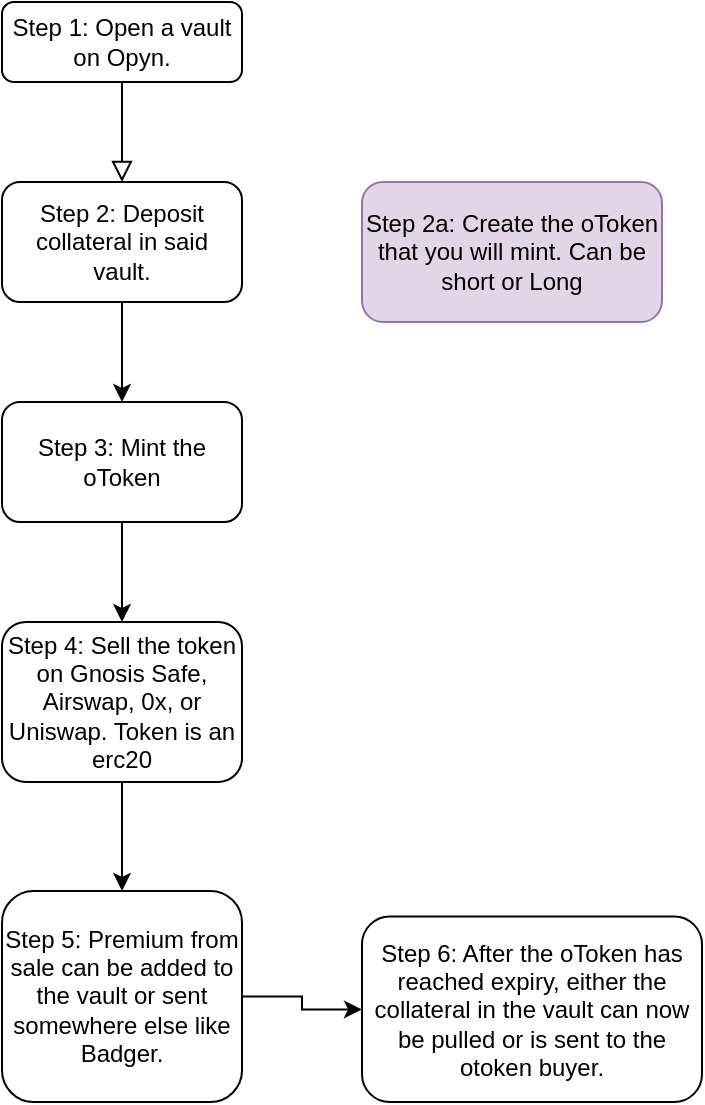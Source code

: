 <mxfile version="15.9.6" type="github">
  <diagram id="C5RBs43oDa-KdzZeNtuy" name="Page-1">
    <mxGraphModel dx="1018" dy="659" grid="1" gridSize="10" guides="1" tooltips="1" connect="1" arrows="1" fold="1" page="1" pageScale="1" pageWidth="827" pageHeight="1169" math="0" shadow="0">
      <root>
        <mxCell id="WIyWlLk6GJQsqaUBKTNV-0" />
        <mxCell id="WIyWlLk6GJQsqaUBKTNV-1" parent="WIyWlLk6GJQsqaUBKTNV-0" />
        <mxCell id="WIyWlLk6GJQsqaUBKTNV-2" value="" style="rounded=0;html=1;jettySize=auto;orthogonalLoop=1;fontSize=11;endArrow=block;endFill=0;endSize=8;strokeWidth=1;shadow=0;labelBackgroundColor=none;edgeStyle=orthogonalEdgeStyle;" parent="WIyWlLk6GJQsqaUBKTNV-1" source="WIyWlLk6GJQsqaUBKTNV-3" edge="1">
          <mxGeometry relative="1" as="geometry">
            <mxPoint x="220" y="170" as="targetPoint" />
          </mxGeometry>
        </mxCell>
        <mxCell id="WIyWlLk6GJQsqaUBKTNV-3" value="Step 1: Open a vault on Opyn." style="rounded=1;whiteSpace=wrap;html=1;fontSize=12;glass=0;strokeWidth=1;shadow=0;" parent="WIyWlLk6GJQsqaUBKTNV-1" vertex="1">
          <mxGeometry x="160" y="80" width="120" height="40" as="geometry" />
        </mxCell>
        <mxCell id="WIyWlLk6GJQsqaUBKTNV-12" value="Step 2a: Create the oToken that you will mint. Can be short or Long" style="rounded=1;whiteSpace=wrap;html=1;fontSize=12;glass=0;strokeWidth=1;shadow=0;fillColor=#e1d5e7;strokeColor=#9673a6;" parent="WIyWlLk6GJQsqaUBKTNV-1" vertex="1">
          <mxGeometry x="340" y="170" width="150" height="70" as="geometry" />
        </mxCell>
        <mxCell id="zztyvqkD1Ys9BvBLfRlU-4" value="" style="edgeStyle=orthogonalEdgeStyle;rounded=0;orthogonalLoop=1;jettySize=auto;html=1;" edge="1" parent="WIyWlLk6GJQsqaUBKTNV-1" source="zztyvqkD1Ys9BvBLfRlU-0" target="zztyvqkD1Ys9BvBLfRlU-3">
          <mxGeometry relative="1" as="geometry" />
        </mxCell>
        <mxCell id="zztyvqkD1Ys9BvBLfRlU-0" value="Step 2: Deposit collateral in said vault." style="rounded=1;whiteSpace=wrap;html=1;fontSize=12;glass=0;strokeWidth=1;shadow=0;" vertex="1" parent="WIyWlLk6GJQsqaUBKTNV-1">
          <mxGeometry x="160" y="170" width="120" height="60" as="geometry" />
        </mxCell>
        <mxCell id="zztyvqkD1Ys9BvBLfRlU-6" value="" style="edgeStyle=orthogonalEdgeStyle;rounded=0;orthogonalLoop=1;jettySize=auto;html=1;" edge="1" parent="WIyWlLk6GJQsqaUBKTNV-1" source="zztyvqkD1Ys9BvBLfRlU-3" target="zztyvqkD1Ys9BvBLfRlU-5">
          <mxGeometry relative="1" as="geometry" />
        </mxCell>
        <mxCell id="zztyvqkD1Ys9BvBLfRlU-3" value="Step 3: Mint the oToken" style="rounded=1;whiteSpace=wrap;html=1;glass=0;strokeWidth=1;shadow=0;" vertex="1" parent="WIyWlLk6GJQsqaUBKTNV-1">
          <mxGeometry x="160" y="280" width="120" height="60" as="geometry" />
        </mxCell>
        <mxCell id="zztyvqkD1Ys9BvBLfRlU-8" value="" style="edgeStyle=orthogonalEdgeStyle;rounded=0;orthogonalLoop=1;jettySize=auto;html=1;" edge="1" parent="WIyWlLk6GJQsqaUBKTNV-1" source="zztyvqkD1Ys9BvBLfRlU-5" target="zztyvqkD1Ys9BvBLfRlU-7">
          <mxGeometry relative="1" as="geometry" />
        </mxCell>
        <mxCell id="zztyvqkD1Ys9BvBLfRlU-5" value="Step 4: Sell the token on Gnosis Safe, Airswap, 0x, or Uniswap. Token is an &lt;br&gt;erc20" style="rounded=1;whiteSpace=wrap;html=1;glass=0;strokeWidth=1;shadow=0;" vertex="1" parent="WIyWlLk6GJQsqaUBKTNV-1">
          <mxGeometry x="160" y="390" width="120" height="80" as="geometry" />
        </mxCell>
        <mxCell id="zztyvqkD1Ys9BvBLfRlU-10" value="" style="edgeStyle=orthogonalEdgeStyle;rounded=0;orthogonalLoop=1;jettySize=auto;html=1;" edge="1" parent="WIyWlLk6GJQsqaUBKTNV-1" source="zztyvqkD1Ys9BvBLfRlU-7" target="zztyvqkD1Ys9BvBLfRlU-9">
          <mxGeometry relative="1" as="geometry" />
        </mxCell>
        <mxCell id="zztyvqkD1Ys9BvBLfRlU-7" value="Step 5: Premium from sale can be added to the vault or sent somewhere else like Badger." style="whiteSpace=wrap;html=1;rounded=1;glass=0;strokeWidth=1;shadow=0;" vertex="1" parent="WIyWlLk6GJQsqaUBKTNV-1">
          <mxGeometry x="160" y="524.5" width="120" height="105.5" as="geometry" />
        </mxCell>
        <mxCell id="zztyvqkD1Ys9BvBLfRlU-9" value="Step 6: After the oToken has reached expiry, either the collateral in the vault can now be pulled or is sent to the otoken buyer." style="whiteSpace=wrap;html=1;rounded=1;glass=0;strokeWidth=1;shadow=0;" vertex="1" parent="WIyWlLk6GJQsqaUBKTNV-1">
          <mxGeometry x="340" y="537.25" width="170" height="92.75" as="geometry" />
        </mxCell>
      </root>
    </mxGraphModel>
  </diagram>
</mxfile>
